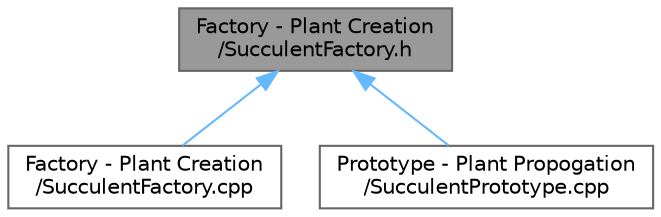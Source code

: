 digraph "Factory - Plant Creation/SucculentFactory.h"
{
 // INTERACTIVE_SVG=YES
 // LATEX_PDF_SIZE
  bgcolor="transparent";
  edge [fontname=Helvetica,fontsize=10,labelfontname=Helvetica,labelfontsize=10];
  node [fontname=Helvetica,fontsize=10,shape=box,height=0.2,width=0.4];
  Node1 [id="Node000001",label="Factory - Plant Creation\l/SucculentFactory.h",height=0.2,width=0.4,color="gray40", fillcolor="grey60", style="filled", fontcolor="black",tooltip="Concrete factory for creating succulent plants."];
  Node1 -> Node2 [id="edge1_Node000001_Node000002",dir="back",color="steelblue1",style="solid",tooltip=" "];
  Node2 [id="Node000002",label="Factory - Plant Creation\l/SucculentFactory.cpp",height=0.2,width=0.4,color="grey40", fillcolor="white", style="filled",URL="$_succulent_factory_8cpp.html",tooltip=" "];
  Node1 -> Node3 [id="edge2_Node000001_Node000003",dir="back",color="steelblue1",style="solid",tooltip=" "];
  Node3 [id="Node000003",label="Prototype - Plant Propogation\l/SucculentPrototype.cpp",height=0.2,width=0.4,color="grey40", fillcolor="white", style="filled",URL="$_succulent_prototype_8cpp.html",tooltip=" "];
}
